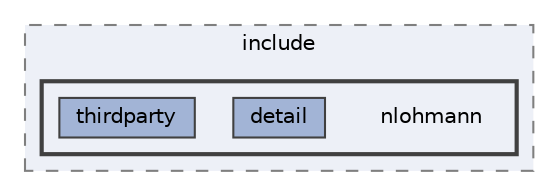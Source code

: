 digraph "/home/ale/sparse-matrix/json/include/nlohmann"
{
 // LATEX_PDF_SIZE
  bgcolor="transparent";
  edge [fontname=Helvetica,fontsize=10,labelfontname=Helvetica,labelfontsize=10];
  node [fontname=Helvetica,fontsize=10,shape=box,height=0.2,width=0.4];
  compound=true
  subgraph clusterdir_fdabe7b8533fae9226dc70ecd7fd4a1b {
    graph [ bgcolor="#edf0f7", pencolor="grey50", label="include", fontname=Helvetica,fontsize=10 style="filled,dashed", URL="dir_fdabe7b8533fae9226dc70ecd7fd4a1b.html",tooltip=""]
  subgraph clusterdir_0b92a977e6375669fb6e91d91d3c3dfe {
    graph [ bgcolor="#edf0f7", pencolor="grey25", label="", fontname=Helvetica,fontsize=10 style="filled,bold", URL="dir_0b92a977e6375669fb6e91d91d3c3dfe.html",tooltip=""]
    dir_0b92a977e6375669fb6e91d91d3c3dfe [shape=plaintext, label="nlohmann"];
  dir_7ae8f27d4a14f13abfe4fc5ed81e8cc5 [label="detail", fillcolor="#a2b4d6", color="grey25", style="filled", URL="dir_7ae8f27d4a14f13abfe4fc5ed81e8cc5.html",tooltip=""];
  dir_20fcaa1d4a20e3778a5b1da33b0cf8b1 [label="thirdparty", fillcolor="#a2b4d6", color="grey25", style="filled", URL="dir_20fcaa1d4a20e3778a5b1da33b0cf8b1.html",tooltip=""];
  }
  }
}
